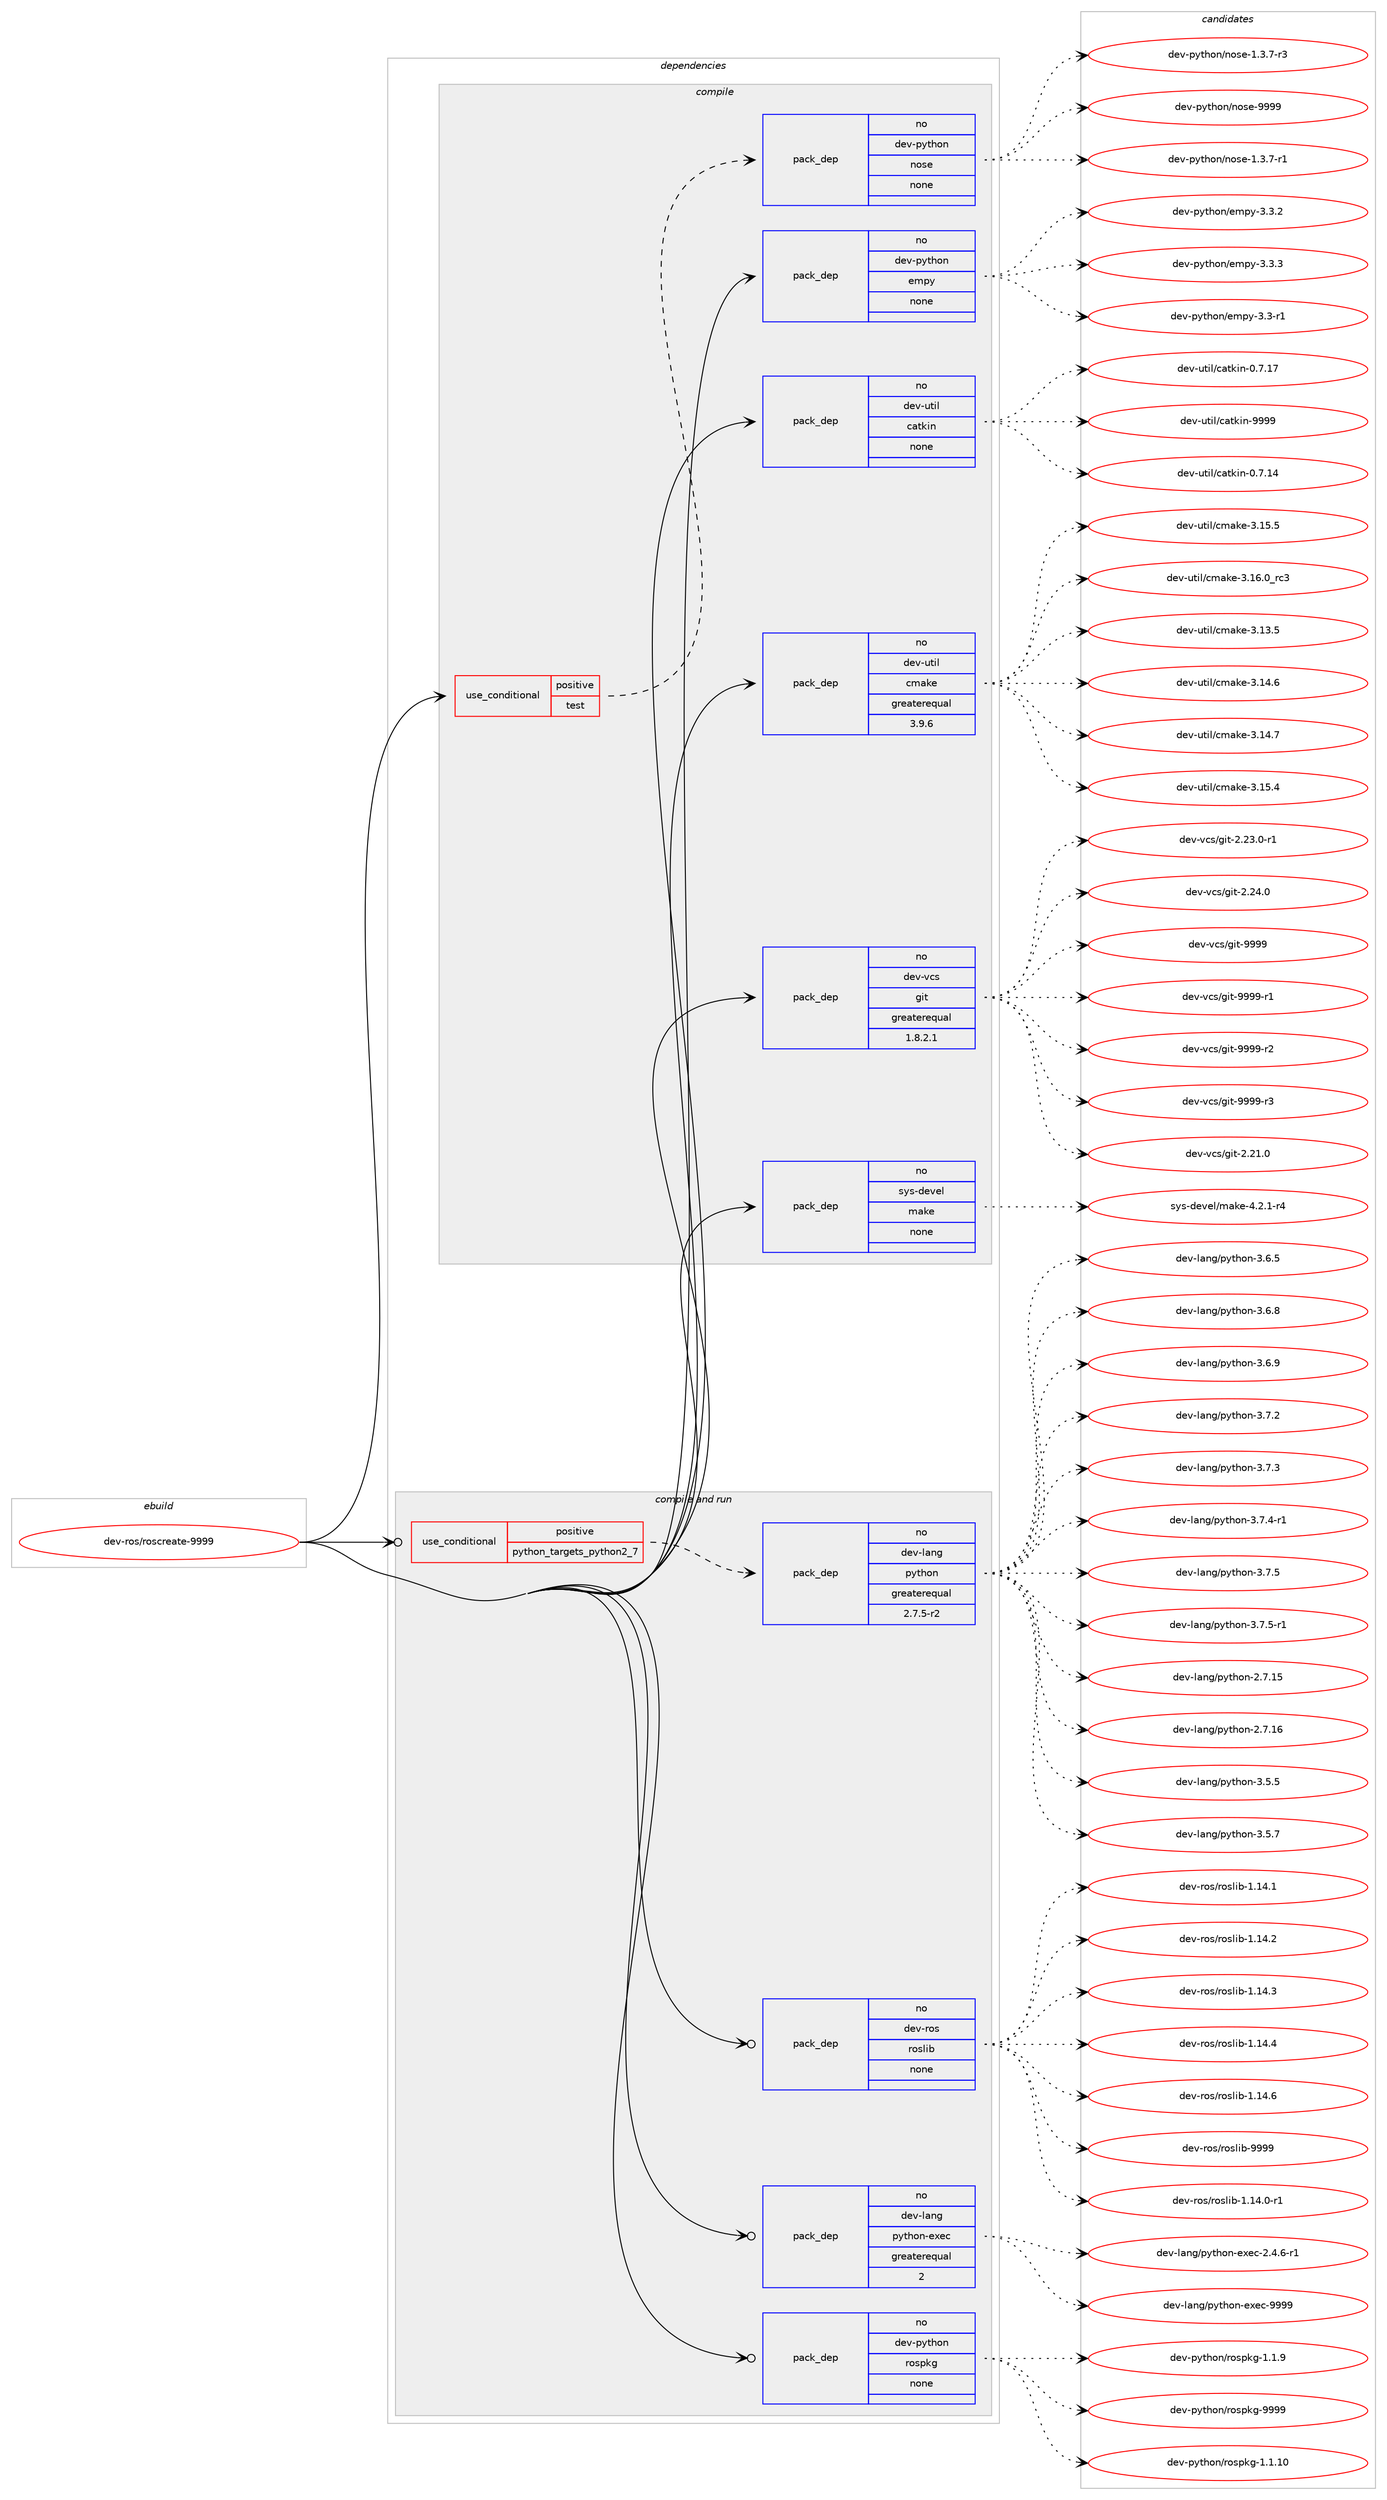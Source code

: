 digraph prolog {

# *************
# Graph options
# *************

newrank=true;
concentrate=true;
compound=true;
graph [rankdir=LR,fontname=Helvetica,fontsize=10,ranksep=1.5];#, ranksep=2.5, nodesep=0.2];
edge  [arrowhead=vee];
node  [fontname=Helvetica,fontsize=10];

# **********
# The ebuild
# **********

subgraph cluster_leftcol {
color=gray;
rank=same;
label=<<i>ebuild</i>>;
id [label="dev-ros/roscreate-9999", color=red, width=4, href="../dev-ros/roscreate-9999.svg"];
}

# ****************
# The dependencies
# ****************

subgraph cluster_midcol {
color=gray;
label=<<i>dependencies</i>>;
subgraph cluster_compile {
fillcolor="#eeeeee";
style=filled;
label=<<i>compile</i>>;
subgraph cond154648 {
dependency661326 [label=<<TABLE BORDER="0" CELLBORDER="1" CELLSPACING="0" CELLPADDING="4"><TR><TD ROWSPAN="3" CELLPADDING="10">use_conditional</TD></TR><TR><TD>positive</TD></TR><TR><TD>test</TD></TR></TABLE>>, shape=none, color=red];
subgraph pack494772 {
dependency661327 [label=<<TABLE BORDER="0" CELLBORDER="1" CELLSPACING="0" CELLPADDING="4" WIDTH="220"><TR><TD ROWSPAN="6" CELLPADDING="30">pack_dep</TD></TR><TR><TD WIDTH="110">no</TD></TR><TR><TD>dev-python</TD></TR><TR><TD>nose</TD></TR><TR><TD>none</TD></TR><TR><TD></TD></TR></TABLE>>, shape=none, color=blue];
}
dependency661326:e -> dependency661327:w [weight=20,style="dashed",arrowhead="vee"];
}
id:e -> dependency661326:w [weight=20,style="solid",arrowhead="vee"];
subgraph pack494773 {
dependency661328 [label=<<TABLE BORDER="0" CELLBORDER="1" CELLSPACING="0" CELLPADDING="4" WIDTH="220"><TR><TD ROWSPAN="6" CELLPADDING="30">pack_dep</TD></TR><TR><TD WIDTH="110">no</TD></TR><TR><TD>dev-python</TD></TR><TR><TD>empy</TD></TR><TR><TD>none</TD></TR><TR><TD></TD></TR></TABLE>>, shape=none, color=blue];
}
id:e -> dependency661328:w [weight=20,style="solid",arrowhead="vee"];
subgraph pack494774 {
dependency661329 [label=<<TABLE BORDER="0" CELLBORDER="1" CELLSPACING="0" CELLPADDING="4" WIDTH="220"><TR><TD ROWSPAN="6" CELLPADDING="30">pack_dep</TD></TR><TR><TD WIDTH="110">no</TD></TR><TR><TD>dev-util</TD></TR><TR><TD>catkin</TD></TR><TR><TD>none</TD></TR><TR><TD></TD></TR></TABLE>>, shape=none, color=blue];
}
id:e -> dependency661329:w [weight=20,style="solid",arrowhead="vee"];
subgraph pack494775 {
dependency661330 [label=<<TABLE BORDER="0" CELLBORDER="1" CELLSPACING="0" CELLPADDING="4" WIDTH="220"><TR><TD ROWSPAN="6" CELLPADDING="30">pack_dep</TD></TR><TR><TD WIDTH="110">no</TD></TR><TR><TD>dev-util</TD></TR><TR><TD>cmake</TD></TR><TR><TD>greaterequal</TD></TR><TR><TD>3.9.6</TD></TR></TABLE>>, shape=none, color=blue];
}
id:e -> dependency661330:w [weight=20,style="solid",arrowhead="vee"];
subgraph pack494776 {
dependency661331 [label=<<TABLE BORDER="0" CELLBORDER="1" CELLSPACING="0" CELLPADDING="4" WIDTH="220"><TR><TD ROWSPAN="6" CELLPADDING="30">pack_dep</TD></TR><TR><TD WIDTH="110">no</TD></TR><TR><TD>dev-vcs</TD></TR><TR><TD>git</TD></TR><TR><TD>greaterequal</TD></TR><TR><TD>1.8.2.1</TD></TR></TABLE>>, shape=none, color=blue];
}
id:e -> dependency661331:w [weight=20,style="solid",arrowhead="vee"];
subgraph pack494777 {
dependency661332 [label=<<TABLE BORDER="0" CELLBORDER="1" CELLSPACING="0" CELLPADDING="4" WIDTH="220"><TR><TD ROWSPAN="6" CELLPADDING="30">pack_dep</TD></TR><TR><TD WIDTH="110">no</TD></TR><TR><TD>sys-devel</TD></TR><TR><TD>make</TD></TR><TR><TD>none</TD></TR><TR><TD></TD></TR></TABLE>>, shape=none, color=blue];
}
id:e -> dependency661332:w [weight=20,style="solid",arrowhead="vee"];
}
subgraph cluster_compileandrun {
fillcolor="#eeeeee";
style=filled;
label=<<i>compile and run</i>>;
subgraph cond154649 {
dependency661333 [label=<<TABLE BORDER="0" CELLBORDER="1" CELLSPACING="0" CELLPADDING="4"><TR><TD ROWSPAN="3" CELLPADDING="10">use_conditional</TD></TR><TR><TD>positive</TD></TR><TR><TD>python_targets_python2_7</TD></TR></TABLE>>, shape=none, color=red];
subgraph pack494778 {
dependency661334 [label=<<TABLE BORDER="0" CELLBORDER="1" CELLSPACING="0" CELLPADDING="4" WIDTH="220"><TR><TD ROWSPAN="6" CELLPADDING="30">pack_dep</TD></TR><TR><TD WIDTH="110">no</TD></TR><TR><TD>dev-lang</TD></TR><TR><TD>python</TD></TR><TR><TD>greaterequal</TD></TR><TR><TD>2.7.5-r2</TD></TR></TABLE>>, shape=none, color=blue];
}
dependency661333:e -> dependency661334:w [weight=20,style="dashed",arrowhead="vee"];
}
id:e -> dependency661333:w [weight=20,style="solid",arrowhead="odotvee"];
subgraph pack494779 {
dependency661335 [label=<<TABLE BORDER="0" CELLBORDER="1" CELLSPACING="0" CELLPADDING="4" WIDTH="220"><TR><TD ROWSPAN="6" CELLPADDING="30">pack_dep</TD></TR><TR><TD WIDTH="110">no</TD></TR><TR><TD>dev-lang</TD></TR><TR><TD>python-exec</TD></TR><TR><TD>greaterequal</TD></TR><TR><TD>2</TD></TR></TABLE>>, shape=none, color=blue];
}
id:e -> dependency661335:w [weight=20,style="solid",arrowhead="odotvee"];
subgraph pack494780 {
dependency661336 [label=<<TABLE BORDER="0" CELLBORDER="1" CELLSPACING="0" CELLPADDING="4" WIDTH="220"><TR><TD ROWSPAN="6" CELLPADDING="30">pack_dep</TD></TR><TR><TD WIDTH="110">no</TD></TR><TR><TD>dev-python</TD></TR><TR><TD>rospkg</TD></TR><TR><TD>none</TD></TR><TR><TD></TD></TR></TABLE>>, shape=none, color=blue];
}
id:e -> dependency661336:w [weight=20,style="solid",arrowhead="odotvee"];
subgraph pack494781 {
dependency661337 [label=<<TABLE BORDER="0" CELLBORDER="1" CELLSPACING="0" CELLPADDING="4" WIDTH="220"><TR><TD ROWSPAN="6" CELLPADDING="30">pack_dep</TD></TR><TR><TD WIDTH="110">no</TD></TR><TR><TD>dev-ros</TD></TR><TR><TD>roslib</TD></TR><TR><TD>none</TD></TR><TR><TD></TD></TR></TABLE>>, shape=none, color=blue];
}
id:e -> dependency661337:w [weight=20,style="solid",arrowhead="odotvee"];
}
subgraph cluster_run {
fillcolor="#eeeeee";
style=filled;
label=<<i>run</i>>;
}
}

# **************
# The candidates
# **************

subgraph cluster_choices {
rank=same;
color=gray;
label=<<i>candidates</i>>;

subgraph choice494772 {
color=black;
nodesep=1;
choice10010111845112121116104111110471101111151014549465146554511449 [label="dev-python/nose-1.3.7-r1", color=red, width=4,href="../dev-python/nose-1.3.7-r1.svg"];
choice10010111845112121116104111110471101111151014549465146554511451 [label="dev-python/nose-1.3.7-r3", color=red, width=4,href="../dev-python/nose-1.3.7-r3.svg"];
choice10010111845112121116104111110471101111151014557575757 [label="dev-python/nose-9999", color=red, width=4,href="../dev-python/nose-9999.svg"];
dependency661327:e -> choice10010111845112121116104111110471101111151014549465146554511449:w [style=dotted,weight="100"];
dependency661327:e -> choice10010111845112121116104111110471101111151014549465146554511451:w [style=dotted,weight="100"];
dependency661327:e -> choice10010111845112121116104111110471101111151014557575757:w [style=dotted,weight="100"];
}
subgraph choice494773 {
color=black;
nodesep=1;
choice1001011184511212111610411111047101109112121455146514511449 [label="dev-python/empy-3.3-r1", color=red, width=4,href="../dev-python/empy-3.3-r1.svg"];
choice1001011184511212111610411111047101109112121455146514650 [label="dev-python/empy-3.3.2", color=red, width=4,href="../dev-python/empy-3.3.2.svg"];
choice1001011184511212111610411111047101109112121455146514651 [label="dev-python/empy-3.3.3", color=red, width=4,href="../dev-python/empy-3.3.3.svg"];
dependency661328:e -> choice1001011184511212111610411111047101109112121455146514511449:w [style=dotted,weight="100"];
dependency661328:e -> choice1001011184511212111610411111047101109112121455146514650:w [style=dotted,weight="100"];
dependency661328:e -> choice1001011184511212111610411111047101109112121455146514651:w [style=dotted,weight="100"];
}
subgraph choice494774 {
color=black;
nodesep=1;
choice1001011184511711610510847999711610710511045484655464952 [label="dev-util/catkin-0.7.14", color=red, width=4,href="../dev-util/catkin-0.7.14.svg"];
choice1001011184511711610510847999711610710511045484655464955 [label="dev-util/catkin-0.7.17", color=red, width=4,href="../dev-util/catkin-0.7.17.svg"];
choice100101118451171161051084799971161071051104557575757 [label="dev-util/catkin-9999", color=red, width=4,href="../dev-util/catkin-9999.svg"];
dependency661329:e -> choice1001011184511711610510847999711610710511045484655464952:w [style=dotted,weight="100"];
dependency661329:e -> choice1001011184511711610510847999711610710511045484655464955:w [style=dotted,weight="100"];
dependency661329:e -> choice100101118451171161051084799971161071051104557575757:w [style=dotted,weight="100"];
}
subgraph choice494775 {
color=black;
nodesep=1;
choice1001011184511711610510847991099710710145514649514653 [label="dev-util/cmake-3.13.5", color=red, width=4,href="../dev-util/cmake-3.13.5.svg"];
choice1001011184511711610510847991099710710145514649524654 [label="dev-util/cmake-3.14.6", color=red, width=4,href="../dev-util/cmake-3.14.6.svg"];
choice1001011184511711610510847991099710710145514649524655 [label="dev-util/cmake-3.14.7", color=red, width=4,href="../dev-util/cmake-3.14.7.svg"];
choice1001011184511711610510847991099710710145514649534652 [label="dev-util/cmake-3.15.4", color=red, width=4,href="../dev-util/cmake-3.15.4.svg"];
choice1001011184511711610510847991099710710145514649534653 [label="dev-util/cmake-3.15.5", color=red, width=4,href="../dev-util/cmake-3.15.5.svg"];
choice1001011184511711610510847991099710710145514649544648951149951 [label="dev-util/cmake-3.16.0_rc3", color=red, width=4,href="../dev-util/cmake-3.16.0_rc3.svg"];
dependency661330:e -> choice1001011184511711610510847991099710710145514649514653:w [style=dotted,weight="100"];
dependency661330:e -> choice1001011184511711610510847991099710710145514649524654:w [style=dotted,weight="100"];
dependency661330:e -> choice1001011184511711610510847991099710710145514649524655:w [style=dotted,weight="100"];
dependency661330:e -> choice1001011184511711610510847991099710710145514649534652:w [style=dotted,weight="100"];
dependency661330:e -> choice1001011184511711610510847991099710710145514649534653:w [style=dotted,weight="100"];
dependency661330:e -> choice1001011184511711610510847991099710710145514649544648951149951:w [style=dotted,weight="100"];
}
subgraph choice494776 {
color=black;
nodesep=1;
choice10010111845118991154710310511645504650494648 [label="dev-vcs/git-2.21.0", color=red, width=4,href="../dev-vcs/git-2.21.0.svg"];
choice100101118451189911547103105116455046505146484511449 [label="dev-vcs/git-2.23.0-r1", color=red, width=4,href="../dev-vcs/git-2.23.0-r1.svg"];
choice10010111845118991154710310511645504650524648 [label="dev-vcs/git-2.24.0", color=red, width=4,href="../dev-vcs/git-2.24.0.svg"];
choice1001011184511899115471031051164557575757 [label="dev-vcs/git-9999", color=red, width=4,href="../dev-vcs/git-9999.svg"];
choice10010111845118991154710310511645575757574511449 [label="dev-vcs/git-9999-r1", color=red, width=4,href="../dev-vcs/git-9999-r1.svg"];
choice10010111845118991154710310511645575757574511450 [label="dev-vcs/git-9999-r2", color=red, width=4,href="../dev-vcs/git-9999-r2.svg"];
choice10010111845118991154710310511645575757574511451 [label="dev-vcs/git-9999-r3", color=red, width=4,href="../dev-vcs/git-9999-r3.svg"];
dependency661331:e -> choice10010111845118991154710310511645504650494648:w [style=dotted,weight="100"];
dependency661331:e -> choice100101118451189911547103105116455046505146484511449:w [style=dotted,weight="100"];
dependency661331:e -> choice10010111845118991154710310511645504650524648:w [style=dotted,weight="100"];
dependency661331:e -> choice1001011184511899115471031051164557575757:w [style=dotted,weight="100"];
dependency661331:e -> choice10010111845118991154710310511645575757574511449:w [style=dotted,weight="100"];
dependency661331:e -> choice10010111845118991154710310511645575757574511450:w [style=dotted,weight="100"];
dependency661331:e -> choice10010111845118991154710310511645575757574511451:w [style=dotted,weight="100"];
}
subgraph choice494777 {
color=black;
nodesep=1;
choice1151211154510010111810110847109971071014552465046494511452 [label="sys-devel/make-4.2.1-r4", color=red, width=4,href="../sys-devel/make-4.2.1-r4.svg"];
dependency661332:e -> choice1151211154510010111810110847109971071014552465046494511452:w [style=dotted,weight="100"];
}
subgraph choice494778 {
color=black;
nodesep=1;
choice10010111845108971101034711212111610411111045504655464953 [label="dev-lang/python-2.7.15", color=red, width=4,href="../dev-lang/python-2.7.15.svg"];
choice10010111845108971101034711212111610411111045504655464954 [label="dev-lang/python-2.7.16", color=red, width=4,href="../dev-lang/python-2.7.16.svg"];
choice100101118451089711010347112121116104111110455146534653 [label="dev-lang/python-3.5.5", color=red, width=4,href="../dev-lang/python-3.5.5.svg"];
choice100101118451089711010347112121116104111110455146534655 [label="dev-lang/python-3.5.7", color=red, width=4,href="../dev-lang/python-3.5.7.svg"];
choice100101118451089711010347112121116104111110455146544653 [label="dev-lang/python-3.6.5", color=red, width=4,href="../dev-lang/python-3.6.5.svg"];
choice100101118451089711010347112121116104111110455146544656 [label="dev-lang/python-3.6.8", color=red, width=4,href="../dev-lang/python-3.6.8.svg"];
choice100101118451089711010347112121116104111110455146544657 [label="dev-lang/python-3.6.9", color=red, width=4,href="../dev-lang/python-3.6.9.svg"];
choice100101118451089711010347112121116104111110455146554650 [label="dev-lang/python-3.7.2", color=red, width=4,href="../dev-lang/python-3.7.2.svg"];
choice100101118451089711010347112121116104111110455146554651 [label="dev-lang/python-3.7.3", color=red, width=4,href="../dev-lang/python-3.7.3.svg"];
choice1001011184510897110103471121211161041111104551465546524511449 [label="dev-lang/python-3.7.4-r1", color=red, width=4,href="../dev-lang/python-3.7.4-r1.svg"];
choice100101118451089711010347112121116104111110455146554653 [label="dev-lang/python-3.7.5", color=red, width=4,href="../dev-lang/python-3.7.5.svg"];
choice1001011184510897110103471121211161041111104551465546534511449 [label="dev-lang/python-3.7.5-r1", color=red, width=4,href="../dev-lang/python-3.7.5-r1.svg"];
dependency661334:e -> choice10010111845108971101034711212111610411111045504655464953:w [style=dotted,weight="100"];
dependency661334:e -> choice10010111845108971101034711212111610411111045504655464954:w [style=dotted,weight="100"];
dependency661334:e -> choice100101118451089711010347112121116104111110455146534653:w [style=dotted,weight="100"];
dependency661334:e -> choice100101118451089711010347112121116104111110455146534655:w [style=dotted,weight="100"];
dependency661334:e -> choice100101118451089711010347112121116104111110455146544653:w [style=dotted,weight="100"];
dependency661334:e -> choice100101118451089711010347112121116104111110455146544656:w [style=dotted,weight="100"];
dependency661334:e -> choice100101118451089711010347112121116104111110455146544657:w [style=dotted,weight="100"];
dependency661334:e -> choice100101118451089711010347112121116104111110455146554650:w [style=dotted,weight="100"];
dependency661334:e -> choice100101118451089711010347112121116104111110455146554651:w [style=dotted,weight="100"];
dependency661334:e -> choice1001011184510897110103471121211161041111104551465546524511449:w [style=dotted,weight="100"];
dependency661334:e -> choice100101118451089711010347112121116104111110455146554653:w [style=dotted,weight="100"];
dependency661334:e -> choice1001011184510897110103471121211161041111104551465546534511449:w [style=dotted,weight="100"];
}
subgraph choice494779 {
color=black;
nodesep=1;
choice10010111845108971101034711212111610411111045101120101994550465246544511449 [label="dev-lang/python-exec-2.4.6-r1", color=red, width=4,href="../dev-lang/python-exec-2.4.6-r1.svg"];
choice10010111845108971101034711212111610411111045101120101994557575757 [label="dev-lang/python-exec-9999", color=red, width=4,href="../dev-lang/python-exec-9999.svg"];
dependency661335:e -> choice10010111845108971101034711212111610411111045101120101994550465246544511449:w [style=dotted,weight="100"];
dependency661335:e -> choice10010111845108971101034711212111610411111045101120101994557575757:w [style=dotted,weight="100"];
}
subgraph choice494780 {
color=black;
nodesep=1;
choice100101118451121211161041111104711411111511210710345494649464948 [label="dev-python/rospkg-1.1.10", color=red, width=4,href="../dev-python/rospkg-1.1.10.svg"];
choice1001011184511212111610411111047114111115112107103454946494657 [label="dev-python/rospkg-1.1.9", color=red, width=4,href="../dev-python/rospkg-1.1.9.svg"];
choice10010111845112121116104111110471141111151121071034557575757 [label="dev-python/rospkg-9999", color=red, width=4,href="../dev-python/rospkg-9999.svg"];
dependency661336:e -> choice100101118451121211161041111104711411111511210710345494649464948:w [style=dotted,weight="100"];
dependency661336:e -> choice1001011184511212111610411111047114111115112107103454946494657:w [style=dotted,weight="100"];
dependency661336:e -> choice10010111845112121116104111110471141111151121071034557575757:w [style=dotted,weight="100"];
}
subgraph choice494781 {
color=black;
nodesep=1;
choice100101118451141111154711411111510810598454946495246484511449 [label="dev-ros/roslib-1.14.0-r1", color=red, width=4,href="../dev-ros/roslib-1.14.0-r1.svg"];
choice10010111845114111115471141111151081059845494649524649 [label="dev-ros/roslib-1.14.1", color=red, width=4,href="../dev-ros/roslib-1.14.1.svg"];
choice10010111845114111115471141111151081059845494649524650 [label="dev-ros/roslib-1.14.2", color=red, width=4,href="../dev-ros/roslib-1.14.2.svg"];
choice10010111845114111115471141111151081059845494649524651 [label="dev-ros/roslib-1.14.3", color=red, width=4,href="../dev-ros/roslib-1.14.3.svg"];
choice10010111845114111115471141111151081059845494649524652 [label="dev-ros/roslib-1.14.4", color=red, width=4,href="../dev-ros/roslib-1.14.4.svg"];
choice10010111845114111115471141111151081059845494649524654 [label="dev-ros/roslib-1.14.6", color=red, width=4,href="../dev-ros/roslib-1.14.6.svg"];
choice1001011184511411111547114111115108105984557575757 [label="dev-ros/roslib-9999", color=red, width=4,href="../dev-ros/roslib-9999.svg"];
dependency661337:e -> choice100101118451141111154711411111510810598454946495246484511449:w [style=dotted,weight="100"];
dependency661337:e -> choice10010111845114111115471141111151081059845494649524649:w [style=dotted,weight="100"];
dependency661337:e -> choice10010111845114111115471141111151081059845494649524650:w [style=dotted,weight="100"];
dependency661337:e -> choice10010111845114111115471141111151081059845494649524651:w [style=dotted,weight="100"];
dependency661337:e -> choice10010111845114111115471141111151081059845494649524652:w [style=dotted,weight="100"];
dependency661337:e -> choice10010111845114111115471141111151081059845494649524654:w [style=dotted,weight="100"];
dependency661337:e -> choice1001011184511411111547114111115108105984557575757:w [style=dotted,weight="100"];
}
}

}
